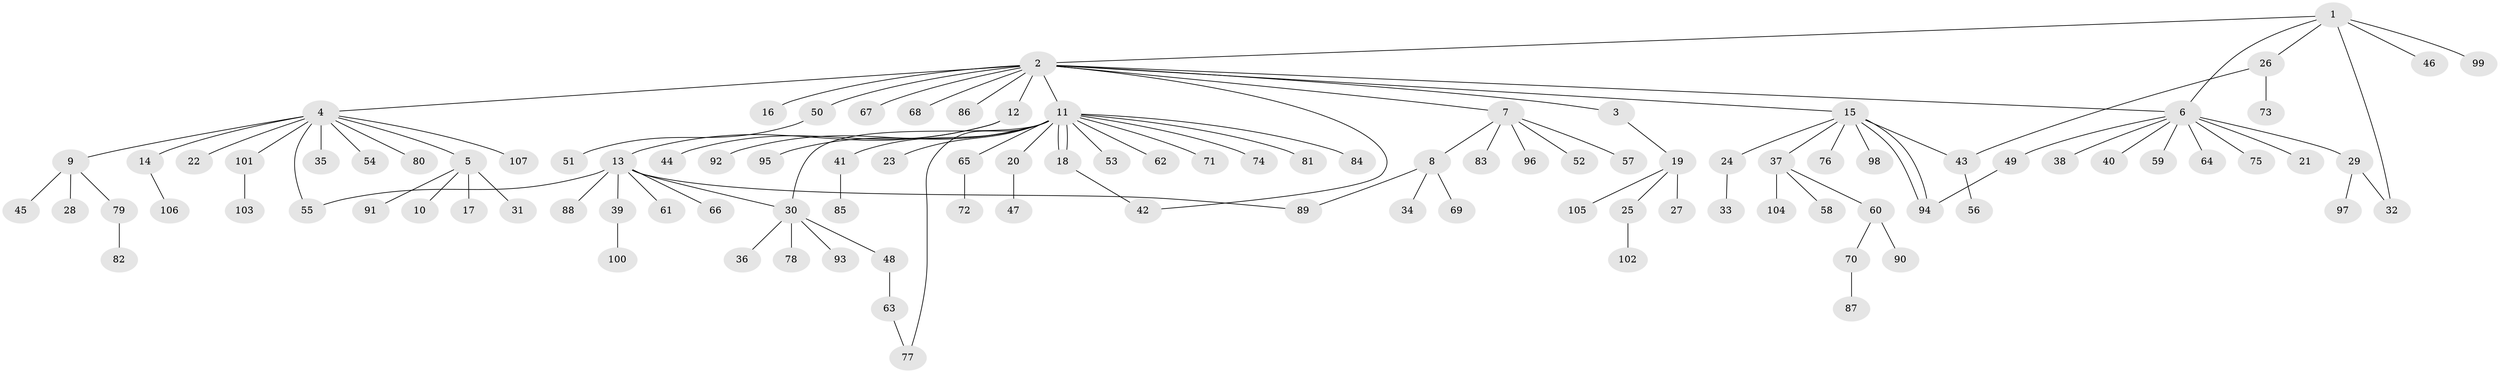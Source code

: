 // coarse degree distribution, {7: 0.024096385542168676, 13: 0.012048192771084338, 4: 0.024096385542168676, 10: 0.012048192771084338, 9: 0.012048192771084338, 5: 0.03614457831325301, 3: 0.03614457831325301, 1: 0.6746987951807228, 16: 0.012048192771084338, 8: 0.012048192771084338, 2: 0.14457831325301204}
// Generated by graph-tools (version 1.1) at 2025/41/03/06/25 10:41:48]
// undirected, 107 vertices, 117 edges
graph export_dot {
graph [start="1"]
  node [color=gray90,style=filled];
  1;
  2;
  3;
  4;
  5;
  6;
  7;
  8;
  9;
  10;
  11;
  12;
  13;
  14;
  15;
  16;
  17;
  18;
  19;
  20;
  21;
  22;
  23;
  24;
  25;
  26;
  27;
  28;
  29;
  30;
  31;
  32;
  33;
  34;
  35;
  36;
  37;
  38;
  39;
  40;
  41;
  42;
  43;
  44;
  45;
  46;
  47;
  48;
  49;
  50;
  51;
  52;
  53;
  54;
  55;
  56;
  57;
  58;
  59;
  60;
  61;
  62;
  63;
  64;
  65;
  66;
  67;
  68;
  69;
  70;
  71;
  72;
  73;
  74;
  75;
  76;
  77;
  78;
  79;
  80;
  81;
  82;
  83;
  84;
  85;
  86;
  87;
  88;
  89;
  90;
  91;
  92;
  93;
  94;
  95;
  96;
  97;
  98;
  99;
  100;
  101;
  102;
  103;
  104;
  105;
  106;
  107;
  1 -- 2;
  1 -- 6;
  1 -- 26;
  1 -- 32;
  1 -- 46;
  1 -- 99;
  2 -- 3;
  2 -- 4;
  2 -- 6;
  2 -- 7;
  2 -- 11;
  2 -- 12;
  2 -- 15;
  2 -- 16;
  2 -- 42;
  2 -- 50;
  2 -- 67;
  2 -- 68;
  2 -- 86;
  3 -- 19;
  4 -- 5;
  4 -- 9;
  4 -- 14;
  4 -- 22;
  4 -- 35;
  4 -- 54;
  4 -- 55;
  4 -- 80;
  4 -- 101;
  4 -- 107;
  5 -- 10;
  5 -- 17;
  5 -- 31;
  5 -- 91;
  6 -- 21;
  6 -- 29;
  6 -- 38;
  6 -- 40;
  6 -- 49;
  6 -- 59;
  6 -- 64;
  6 -- 75;
  7 -- 8;
  7 -- 52;
  7 -- 57;
  7 -- 83;
  7 -- 96;
  8 -- 34;
  8 -- 69;
  8 -- 89;
  9 -- 28;
  9 -- 45;
  9 -- 79;
  11 -- 18;
  11 -- 18;
  11 -- 20;
  11 -- 23;
  11 -- 30;
  11 -- 41;
  11 -- 53;
  11 -- 62;
  11 -- 65;
  11 -- 71;
  11 -- 74;
  11 -- 77;
  11 -- 81;
  11 -- 84;
  11 -- 92;
  11 -- 95;
  12 -- 13;
  12 -- 44;
  13 -- 30;
  13 -- 39;
  13 -- 55;
  13 -- 61;
  13 -- 66;
  13 -- 88;
  13 -- 89;
  14 -- 106;
  15 -- 24;
  15 -- 37;
  15 -- 43;
  15 -- 76;
  15 -- 94;
  15 -- 94;
  15 -- 98;
  18 -- 42;
  19 -- 25;
  19 -- 27;
  19 -- 105;
  20 -- 47;
  24 -- 33;
  25 -- 102;
  26 -- 43;
  26 -- 73;
  29 -- 32;
  29 -- 97;
  30 -- 36;
  30 -- 48;
  30 -- 78;
  30 -- 93;
  37 -- 58;
  37 -- 60;
  37 -- 104;
  39 -- 100;
  41 -- 85;
  43 -- 56;
  48 -- 63;
  49 -- 94;
  50 -- 51;
  60 -- 70;
  60 -- 90;
  63 -- 77;
  65 -- 72;
  70 -- 87;
  79 -- 82;
  101 -- 103;
}
